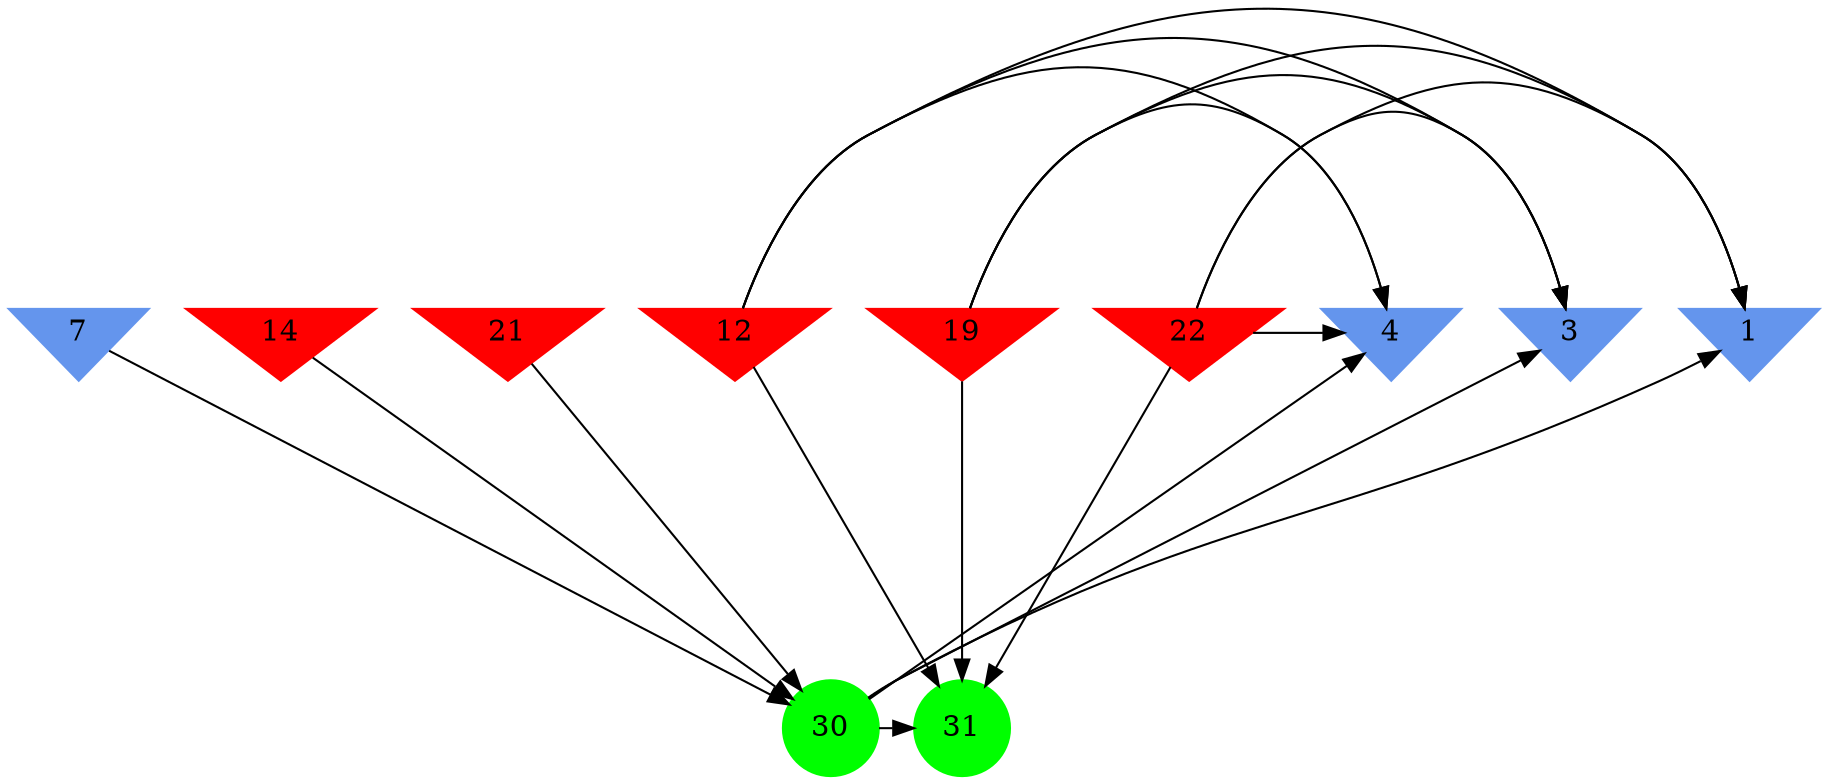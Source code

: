 digraph brain {
	ranksep=2.0;
	1 [shape=invtriangle,style=filled,color=cornflowerblue];
	3 [shape=invtriangle,style=filled,color=cornflowerblue];
	4 [shape=invtriangle,style=filled,color=cornflowerblue];
	7 [shape=invtriangle,style=filled,color=cornflowerblue];
	12 [shape=invtriangle,style=filled,color=red];
	14 [shape=invtriangle,style=filled,color=red];
	19 [shape=invtriangle,style=filled,color=red];
	21 [shape=invtriangle,style=filled,color=red];
	22 [shape=invtriangle,style=filled,color=red];
	30 [shape=circle,style=filled,color=green];
	31 [shape=circle,style=filled,color=green];
	30	->	4;
	30	->	1;
	30	->	31;
	30	->	3;
	22	->	4;
	22	->	1;
	22	->	31;
	22	->	3;
	12	->	4;
	12	->	1;
	12	->	31;
	12	->	3;
	19	->	4;
	19	->	1;
	19	->	31;
	19	->	3;
	14	->	30;
	7	->	30;
	21	->	30;
	{ rank=same; 1; 3; 4; 7; 12; 14; 19; 21; 22; }
	{ rank=same; }
	{ rank=same; 30; 31; }
}
